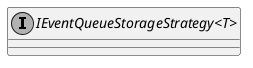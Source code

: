 @startuml
skinparam monochrome true
skinparam classAttributeIconSize 0
!startsub default
interface "IEventQueueStorageStrategy<T>" {
    
}
!endsub
@enduml
